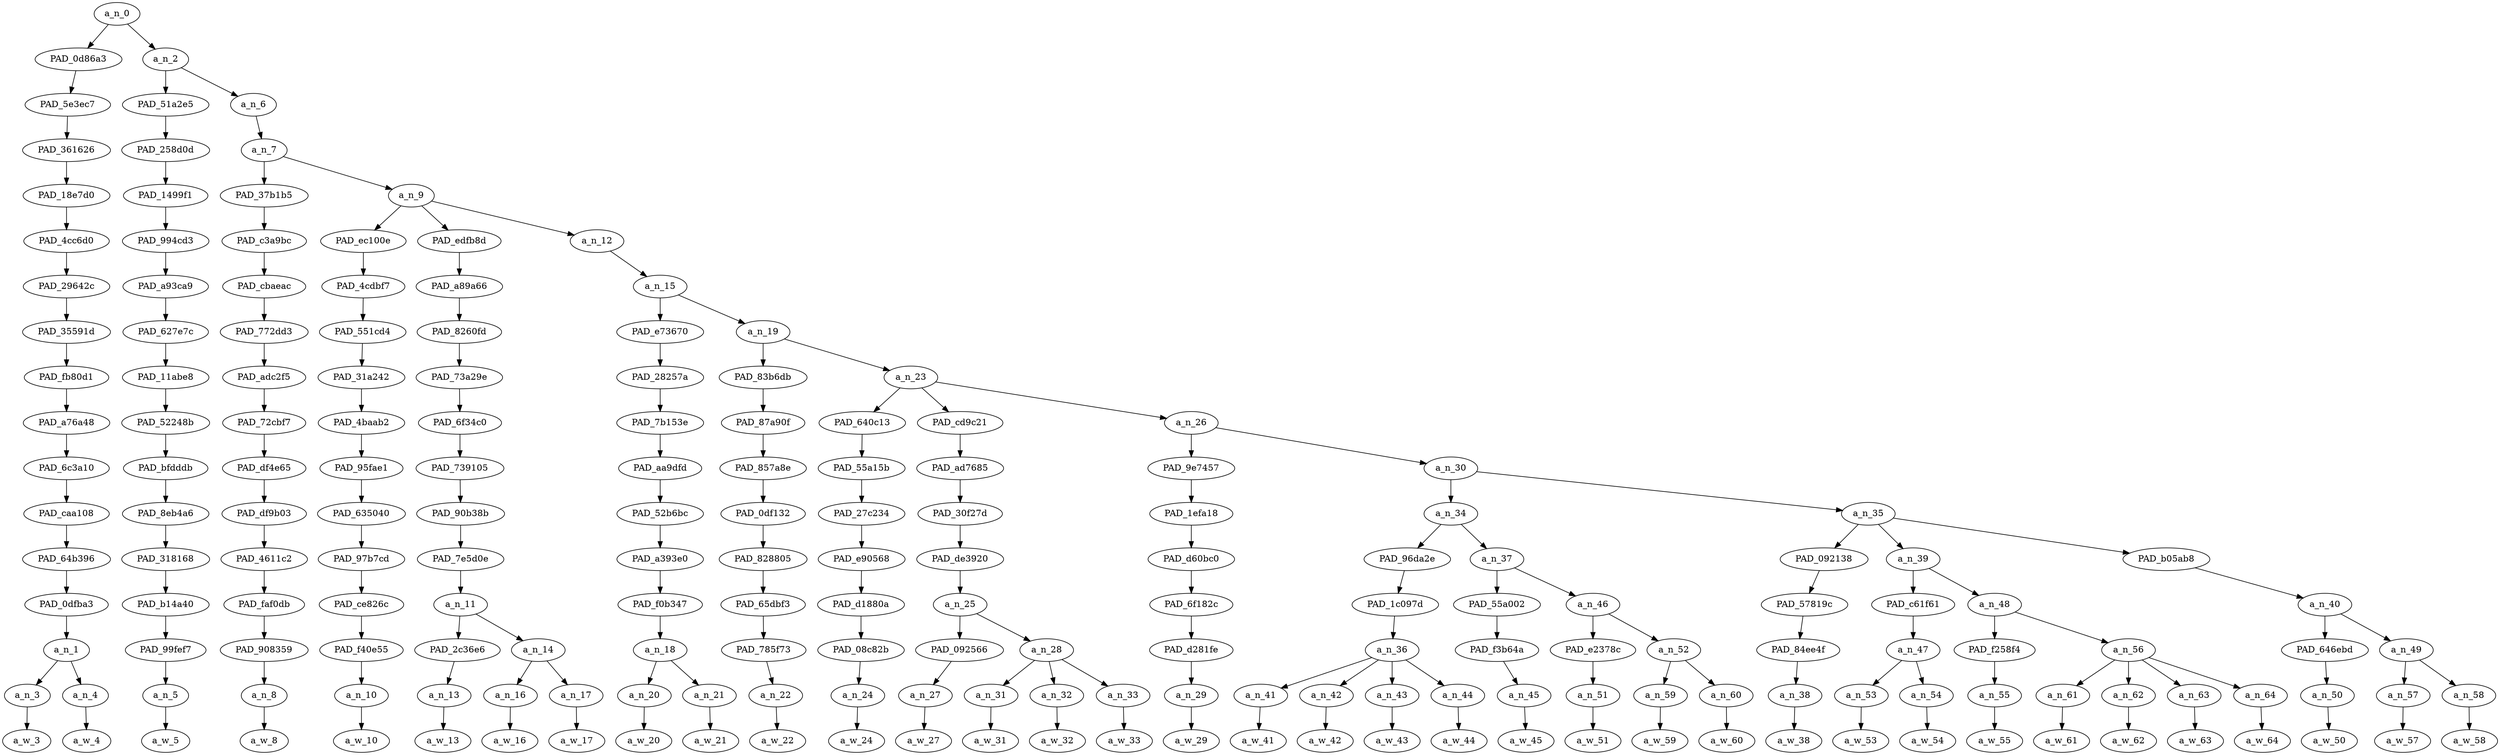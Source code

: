 strict digraph "" {
	a_n_0	[div_dir=1,
		index=0,
		level=16,
		pos="1.9663447627314814,16!",
		text_span="[0, 1, 2, 3, 4, 5, 6, 7, 8, 9, 10, 11, 12, 13, 14, 15, 16, 17, 18, 19, 20, 21, 22, 23, 24, 25, 26, 27, 28, 29, 30, 31, 32, 33, 34, \
35]",
		value=1.00000000];
	PAD_0d86a3	[div_dir=-1,
		index=0,
		level=15,
		pos="0.5,15!",
		text_span="[0, 1]",
		value=0.05593848];
	a_n_0 -> PAD_0d86a3;
	a_n_2	[div_dir=1,
		index=1,
		level=15,
		pos="3.432689525462963,15!",
		text_span="[2, 3, 4, 5, 6, 7, 8, 9, 10, 11, 12, 13, 14, 15, 16, 17, 18, 19, 20, 21, 22, 23, 24, 25, 26, 27, 28, 29, 30, 31, 32, 33, 34, 35]",
		value=0.94398283];
	a_n_0 -> a_n_2;
	PAD_5e3ec7	[div_dir=-1,
		index=0,
		level=14,
		pos="0.5,14!",
		text_span="[0, 1]",
		value=0.05593848];
	PAD_0d86a3 -> PAD_5e3ec7;
	PAD_361626	[div_dir=-1,
		index=0,
		level=13,
		pos="0.5,13!",
		text_span="[0, 1]",
		value=0.05593848];
	PAD_5e3ec7 -> PAD_361626;
	PAD_18e7d0	[div_dir=-1,
		index=0,
		level=12,
		pos="0.5,12!",
		text_span="[0, 1]",
		value=0.05593848];
	PAD_361626 -> PAD_18e7d0;
	PAD_4cc6d0	[div_dir=-1,
		index=0,
		level=11,
		pos="0.5,11!",
		text_span="[0, 1]",
		value=0.05593848];
	PAD_18e7d0 -> PAD_4cc6d0;
	PAD_29642c	[div_dir=-1,
		index=0,
		level=10,
		pos="0.5,10!",
		text_span="[0, 1]",
		value=0.05593848];
	PAD_4cc6d0 -> PAD_29642c;
	PAD_35591d	[div_dir=-1,
		index=0,
		level=9,
		pos="0.5,9!",
		text_span="[0, 1]",
		value=0.05593848];
	PAD_29642c -> PAD_35591d;
	PAD_fb80d1	[div_dir=-1,
		index=0,
		level=8,
		pos="0.5,8!",
		text_span="[0, 1]",
		value=0.05593848];
	PAD_35591d -> PAD_fb80d1;
	PAD_a76a48	[div_dir=-1,
		index=0,
		level=7,
		pos="0.5,7!",
		text_span="[0, 1]",
		value=0.05593848];
	PAD_fb80d1 -> PAD_a76a48;
	PAD_6c3a10	[div_dir=-1,
		index=0,
		level=6,
		pos="0.5,6!",
		text_span="[0, 1]",
		value=0.05593848];
	PAD_a76a48 -> PAD_6c3a10;
	PAD_caa108	[div_dir=-1,
		index=0,
		level=5,
		pos="0.5,5!",
		text_span="[0, 1]",
		value=0.05593848];
	PAD_6c3a10 -> PAD_caa108;
	PAD_64b396	[div_dir=-1,
		index=0,
		level=4,
		pos="0.5,4!",
		text_span="[0, 1]",
		value=0.05593848];
	PAD_caa108 -> PAD_64b396;
	PAD_0dfba3	[div_dir=-1,
		index=0,
		level=3,
		pos="0.5,3!",
		text_span="[0, 1]",
		value=0.05593848];
	PAD_64b396 -> PAD_0dfba3;
	a_n_1	[div_dir=-1,
		index=0,
		level=2,
		pos="0.5,2!",
		text_span="[0, 1]",
		value=0.05593848];
	PAD_0dfba3 -> a_n_1;
	a_n_3	[div_dir=-1,
		index=0,
		level=1,
		pos="0.0,1!",
		text_span="[0]",
		value=0.02799763];
	a_n_1 -> a_n_3;
	a_n_4	[div_dir=1,
		index=1,
		level=1,
		pos="1.0,1!",
		text_span="[1]",
		value=0.02788596];
	a_n_1 -> a_n_4;
	a_w_3	[div_dir=0,
		index=0,
		level=0,
		pos="0,0!",
		text_span="[0]",
		value=all];
	a_n_3 -> a_w_3;
	a_w_4	[div_dir=0,
		index=1,
		level=0,
		pos="1,0!",
		text_span="[1]",
		value=people];
	a_n_4 -> a_w_4;
	PAD_51a2e5	[div_dir=-1,
		index=1,
		level=14,
		pos="2.0,14!",
		text_span="[2]",
		value=0.02606526];
	a_n_2 -> PAD_51a2e5;
	a_n_6	[div_dir=1,
		index=2,
		level=14,
		pos="4.865379050925926,14!",
		text_span="[3, 4, 5, 6, 7, 8, 9, 10, 11, 12, 13, 14, 15, 16, 17, 18, 19, 20, 21, 22, 23, 24, 25, 26, 27, 28, 29, 30, 31, 32, 33, 34, 35]",
		value=0.91782349];
	a_n_2 -> a_n_6;
	PAD_258d0d	[div_dir=-1,
		index=1,
		level=13,
		pos="2.0,13!",
		text_span="[2]",
		value=0.02606526];
	PAD_51a2e5 -> PAD_258d0d;
	PAD_1499f1	[div_dir=-1,
		index=1,
		level=12,
		pos="2.0,12!",
		text_span="[2]",
		value=0.02606526];
	PAD_258d0d -> PAD_1499f1;
	PAD_994cd3	[div_dir=-1,
		index=1,
		level=11,
		pos="2.0,11!",
		text_span="[2]",
		value=0.02606526];
	PAD_1499f1 -> PAD_994cd3;
	PAD_a93ca9	[div_dir=-1,
		index=1,
		level=10,
		pos="2.0,10!",
		text_span="[2]",
		value=0.02606526];
	PAD_994cd3 -> PAD_a93ca9;
	PAD_627e7c	[div_dir=-1,
		index=1,
		level=9,
		pos="2.0,9!",
		text_span="[2]",
		value=0.02606526];
	PAD_a93ca9 -> PAD_627e7c;
	PAD_11abe8	[div_dir=-1,
		index=1,
		level=8,
		pos="2.0,8!",
		text_span="[2]",
		value=0.02606526];
	PAD_627e7c -> PAD_11abe8;
	PAD_52248b	[div_dir=-1,
		index=1,
		level=7,
		pos="2.0,7!",
		text_span="[2]",
		value=0.02606526];
	PAD_11abe8 -> PAD_52248b;
	PAD_bfdddb	[div_dir=-1,
		index=1,
		level=6,
		pos="2.0,6!",
		text_span="[2]",
		value=0.02606526];
	PAD_52248b -> PAD_bfdddb;
	PAD_8eb4a6	[div_dir=-1,
		index=1,
		level=5,
		pos="2.0,5!",
		text_span="[2]",
		value=0.02606526];
	PAD_bfdddb -> PAD_8eb4a6;
	PAD_318168	[div_dir=-1,
		index=1,
		level=4,
		pos="2.0,4!",
		text_span="[2]",
		value=0.02606526];
	PAD_8eb4a6 -> PAD_318168;
	PAD_b14a40	[div_dir=-1,
		index=1,
		level=3,
		pos="2.0,3!",
		text_span="[2]",
		value=0.02606526];
	PAD_318168 -> PAD_b14a40;
	PAD_99fef7	[div_dir=-1,
		index=1,
		level=2,
		pos="2.0,2!",
		text_span="[2]",
		value=0.02606526];
	PAD_b14a40 -> PAD_99fef7;
	a_n_5	[div_dir=-1,
		index=2,
		level=1,
		pos="2.0,1!",
		text_span="[2]",
		value=0.02606526];
	PAD_99fef7 -> a_n_5;
	a_w_5	[div_dir=0,
		index=2,
		level=0,
		pos="2,0!",
		text_span="[2]",
		value=deserve];
	a_n_5 -> a_w_5;
	a_n_7	[div_dir=1,
		index=2,
		level=13,
		pos="4.865379050925926,13!",
		text_span="[3, 4, 5, 6, 7, 8, 9, 10, 11, 12, 13, 14, 15, 16, 17, 18, 19, 20, 21, 22, 23, 24, 25, 26, 27, 28, 29, 30, 31, 32, 33, 34, 35]",
		value=0.91772029];
	a_n_6 -> a_n_7;
	PAD_37b1b5	[div_dir=1,
		index=2,
		level=12,
		pos="3.0,12!",
		text_span="[3]",
		value=0.01613163];
	a_n_7 -> PAD_37b1b5;
	a_n_9	[div_dir=1,
		index=3,
		level=12,
		pos="6.730758101851852,12!",
		text_span="[4, 5, 6, 7, 8, 9, 10, 11, 12, 13, 14, 15, 16, 17, 18, 19, 20, 21, 22, 23, 24, 25, 26, 27, 28, 29, 30, 31, 32, 33, 34, 35]",
		value=0.90148545];
	a_n_7 -> a_n_9;
	PAD_c3a9bc	[div_dir=1,
		index=2,
		level=11,
		pos="3.0,11!",
		text_span="[3]",
		value=0.01613163];
	PAD_37b1b5 -> PAD_c3a9bc;
	PAD_cbaeac	[div_dir=1,
		index=2,
		level=10,
		pos="3.0,10!",
		text_span="[3]",
		value=0.01613163];
	PAD_c3a9bc -> PAD_cbaeac;
	PAD_772dd3	[div_dir=1,
		index=2,
		level=9,
		pos="3.0,9!",
		text_span="[3]",
		value=0.01613163];
	PAD_cbaeac -> PAD_772dd3;
	PAD_adc2f5	[div_dir=1,
		index=2,
		level=8,
		pos="3.0,8!",
		text_span="[3]",
		value=0.01613163];
	PAD_772dd3 -> PAD_adc2f5;
	PAD_72cbf7	[div_dir=1,
		index=2,
		level=7,
		pos="3.0,7!",
		text_span="[3]",
		value=0.01613163];
	PAD_adc2f5 -> PAD_72cbf7;
	PAD_df4e65	[div_dir=1,
		index=2,
		level=6,
		pos="3.0,6!",
		text_span="[3]",
		value=0.01613163];
	PAD_72cbf7 -> PAD_df4e65;
	PAD_df9b03	[div_dir=1,
		index=2,
		level=5,
		pos="3.0,5!",
		text_span="[3]",
		value=0.01613163];
	PAD_df4e65 -> PAD_df9b03;
	PAD_4611c2	[div_dir=1,
		index=2,
		level=4,
		pos="3.0,4!",
		text_span="[3]",
		value=0.01613163];
	PAD_df9b03 -> PAD_4611c2;
	PAD_faf0db	[div_dir=1,
		index=2,
		level=3,
		pos="3.0,3!",
		text_span="[3]",
		value=0.01613163];
	PAD_4611c2 -> PAD_faf0db;
	PAD_908359	[div_dir=1,
		index=2,
		level=2,
		pos="3.0,2!",
		text_span="[3]",
		value=0.01613163];
	PAD_faf0db -> PAD_908359;
	a_n_8	[div_dir=1,
		index=3,
		level=1,
		pos="3.0,1!",
		text_span="[3]",
		value=0.01613163];
	PAD_908359 -> a_n_8;
	a_w_8	[div_dir=0,
		index=3,
		level=0,
		pos="3,0!",
		text_span="[3]",
		value=to];
	a_n_8 -> a_w_8;
	PAD_ec100e	[div_dir=1,
		index=3,
		level=11,
		pos="4.0,11!",
		text_span="[4]",
		value=0.02234008];
	a_n_9 -> PAD_ec100e;
	PAD_edfb8d	[div_dir=1,
		index=4,
		level=11,
		pos="5.75,11!",
		text_span="[5, 6, 7]",
		value=0.06484224];
	a_n_9 -> PAD_edfb8d;
	a_n_12	[div_dir=1,
		index=5,
		level=11,
		pos="10.442274305555555,11!",
		text_span="[8, 9, 10, 11, 12, 13, 14, 15, 16, 17, 18, 19, 20, 21, 22, 23, 24, 25, 26, 27, 28, 29, 30, 31, 32, 33, 34, 35]",
		value=0.81420399];
	a_n_9 -> a_n_12;
	PAD_4cdbf7	[div_dir=1,
		index=3,
		level=10,
		pos="4.0,10!",
		text_span="[4]",
		value=0.02234008];
	PAD_ec100e -> PAD_4cdbf7;
	PAD_551cd4	[div_dir=1,
		index=3,
		level=9,
		pos="4.0,9!",
		text_span="[4]",
		value=0.02234008];
	PAD_4cdbf7 -> PAD_551cd4;
	PAD_31a242	[div_dir=1,
		index=3,
		level=8,
		pos="4.0,8!",
		text_span="[4]",
		value=0.02234008];
	PAD_551cd4 -> PAD_31a242;
	PAD_4baab2	[div_dir=1,
		index=3,
		level=7,
		pos="4.0,7!",
		text_span="[4]",
		value=0.02234008];
	PAD_31a242 -> PAD_4baab2;
	PAD_95fae1	[div_dir=1,
		index=3,
		level=6,
		pos="4.0,6!",
		text_span="[4]",
		value=0.02234008];
	PAD_4baab2 -> PAD_95fae1;
	PAD_635040	[div_dir=1,
		index=3,
		level=5,
		pos="4.0,5!",
		text_span="[4]",
		value=0.02234008];
	PAD_95fae1 -> PAD_635040;
	PAD_97b7cd	[div_dir=1,
		index=3,
		level=4,
		pos="4.0,4!",
		text_span="[4]",
		value=0.02234008];
	PAD_635040 -> PAD_97b7cd;
	PAD_ce826c	[div_dir=1,
		index=3,
		level=3,
		pos="4.0,3!",
		text_span="[4]",
		value=0.02234008];
	PAD_97b7cd -> PAD_ce826c;
	PAD_f40e55	[div_dir=1,
		index=3,
		level=2,
		pos="4.0,2!",
		text_span="[4]",
		value=0.02234008];
	PAD_ce826c -> PAD_f40e55;
	a_n_10	[div_dir=1,
		index=4,
		level=1,
		pos="4.0,1!",
		text_span="[4]",
		value=0.02234008];
	PAD_f40e55 -> a_n_10;
	a_w_10	[div_dir=0,
		index=4,
		level=0,
		pos="4,0!",
		text_span="[4]",
		value=believe];
	a_n_10 -> a_w_10;
	PAD_a89a66	[div_dir=1,
		index=4,
		level=10,
		pos="5.75,10!",
		text_span="[5, 6, 7]",
		value=0.06484224];
	PAD_edfb8d -> PAD_a89a66;
	PAD_8260fd	[div_dir=1,
		index=4,
		level=9,
		pos="5.75,9!",
		text_span="[5, 6, 7]",
		value=0.06484224];
	PAD_a89a66 -> PAD_8260fd;
	PAD_73a29e	[div_dir=1,
		index=4,
		level=8,
		pos="5.75,8!",
		text_span="[5, 6, 7]",
		value=0.06484224];
	PAD_8260fd -> PAD_73a29e;
	PAD_6f34c0	[div_dir=1,
		index=4,
		level=7,
		pos="5.75,7!",
		text_span="[5, 6, 7]",
		value=0.06484224];
	PAD_73a29e -> PAD_6f34c0;
	PAD_739105	[div_dir=1,
		index=4,
		level=6,
		pos="5.75,6!",
		text_span="[5, 6, 7]",
		value=0.06484224];
	PAD_6f34c0 -> PAD_739105;
	PAD_90b38b	[div_dir=1,
		index=4,
		level=5,
		pos="5.75,5!",
		text_span="[5, 6, 7]",
		value=0.06484224];
	PAD_739105 -> PAD_90b38b;
	PAD_7e5d0e	[div_dir=1,
		index=4,
		level=4,
		pos="5.75,4!",
		text_span="[5, 6, 7]",
		value=0.06484224];
	PAD_90b38b -> PAD_7e5d0e;
	a_n_11	[div_dir=1,
		index=4,
		level=3,
		pos="5.75,3!",
		text_span="[5, 6, 7]",
		value=0.06484224];
	PAD_7e5d0e -> a_n_11;
	PAD_2c36e6	[div_dir=-1,
		index=4,
		level=2,
		pos="5.0,2!",
		text_span="[5]",
		value=0.01489419];
	a_n_11 -> PAD_2c36e6;
	a_n_14	[div_dir=1,
		index=5,
		level=2,
		pos="6.5,2!",
		text_span="[6, 7]",
		value=0.04993537];
	a_n_11 -> a_n_14;
	a_n_13	[div_dir=-1,
		index=5,
		level=1,
		pos="5.0,1!",
		text_span="[5]",
		value=0.01489419];
	PAD_2c36e6 -> a_n_13;
	a_w_13	[div_dir=0,
		index=5,
		level=0,
		pos="5,0!",
		text_span="[5]",
		value=in];
	a_n_13 -> a_w_13;
	a_n_16	[div_dir=1,
		index=6,
		level=1,
		pos="6.0,1!",
		text_span="[6]",
		value=0.01946974];
	a_n_14 -> a_n_16;
	a_n_17	[div_dir=-1,
		index=7,
		level=1,
		pos="7.0,1!",
		text_span="[7]",
		value=0.03042476];
	a_n_14 -> a_n_17;
	a_w_16	[div_dir=0,
		index=6,
		level=0,
		pos="6,0!",
		text_span="[6]",
		value=their];
	a_n_16 -> a_w_16;
	a_w_17	[div_dir=0,
		index=7,
		level=0,
		pos="7,0!",
		text_span="[7]",
		value=heritage];
	a_n_17 -> a_w_17;
	a_n_15	[div_dir=1,
		index=5,
		level=10,
		pos="10.442274305555555,10!",
		text_span="[8, 9, 10, 11, 12, 13, 14, 15, 16, 17, 18, 19, 20, 21, 22, 23, 24, 25, 26, 27, 28, 29, 30, 31, 32, 33, 34, 35]",
		value=0.81410884];
	a_n_12 -> a_n_15;
	PAD_e73670	[div_dir=-1,
		index=5,
		level=9,
		pos="8.5,9!",
		text_span="[8, 9]",
		value=0.04465235];
	a_n_15 -> PAD_e73670;
	a_n_19	[div_dir=1,
		index=6,
		level=9,
		pos="12.38454861111111,9!",
		text_span="[10, 11, 12, 13, 14, 15, 16, 17, 18, 19, 20, 21, 22, 23, 24, 25, 26, 27, 28, 29, 30, 31, 32, 33, 34, 35]",
		value=0.76936134];
	a_n_15 -> a_n_19;
	PAD_28257a	[div_dir=-1,
		index=5,
		level=8,
		pos="8.5,8!",
		text_span="[8, 9]",
		value=0.04465235];
	PAD_e73670 -> PAD_28257a;
	PAD_7b153e	[div_dir=-1,
		index=5,
		level=7,
		pos="8.5,7!",
		text_span="[8, 9]",
		value=0.04465235];
	PAD_28257a -> PAD_7b153e;
	PAD_aa9dfd	[div_dir=-1,
		index=5,
		level=6,
		pos="8.5,6!",
		text_span="[8, 9]",
		value=0.04465235];
	PAD_7b153e -> PAD_aa9dfd;
	PAD_52b6bc	[div_dir=-1,
		index=5,
		level=5,
		pos="8.5,5!",
		text_span="[8, 9]",
		value=0.04465235];
	PAD_aa9dfd -> PAD_52b6bc;
	PAD_a393e0	[div_dir=-1,
		index=5,
		level=4,
		pos="8.5,4!",
		text_span="[8, 9]",
		value=0.04465235];
	PAD_52b6bc -> PAD_a393e0;
	PAD_f0b347	[div_dir=-1,
		index=5,
		level=3,
		pos="8.5,3!",
		text_span="[8, 9]",
		value=0.04465235];
	PAD_a393e0 -> PAD_f0b347;
	a_n_18	[div_dir=-1,
		index=6,
		level=2,
		pos="8.5,2!",
		text_span="[8, 9]",
		value=0.04465235];
	PAD_f0b347 -> a_n_18;
	a_n_20	[div_dir=-1,
		index=8,
		level=1,
		pos="8.0,1!",
		text_span="[8]",
		value=0.01899203];
	a_n_18 -> a_n_20;
	a_n_21	[div_dir=-1,
		index=9,
		level=1,
		pos="9.0,1!",
		text_span="[9]",
		value=0.02561855];
	a_n_18 -> a_n_21;
	a_w_20	[div_dir=0,
		index=8,
		level=0,
		pos="8,0!",
		text_span="[8]",
		value=the];
	a_n_20 -> a_w_20;
	a_w_21	[div_dir=0,
		index=9,
		level=0,
		pos="9,0!",
		text_span="[9]",
		value=line];
	a_n_21 -> a_w_21;
	PAD_83b6db	[div_dir=1,
		index=6,
		level=8,
		pos="10.0,8!",
		text_span="[10]",
		value=0.01638741];
	a_n_19 -> PAD_83b6db;
	a_n_23	[div_dir=1,
		index=7,
		level=8,
		pos="14.769097222222223,8!",
		text_span="[11, 12, 13, 14, 15, 16, 17, 18, 19, 20, 21, 22, 23, 24, 25, 26, 27, 28, 29, 30, 31, 32, 33, 34, 35]",
		value=0.75286361];
	a_n_19 -> a_n_23;
	PAD_87a90f	[div_dir=1,
		index=6,
		level=7,
		pos="10.0,7!",
		text_span="[10]",
		value=0.01638741];
	PAD_83b6db -> PAD_87a90f;
	PAD_857a8e	[div_dir=1,
		index=6,
		level=6,
		pos="10.0,6!",
		text_span="[10]",
		value=0.01638741];
	PAD_87a90f -> PAD_857a8e;
	PAD_0df132	[div_dir=1,
		index=6,
		level=5,
		pos="10.0,5!",
		text_span="[10]",
		value=0.01638741];
	PAD_857a8e -> PAD_0df132;
	PAD_828805	[div_dir=1,
		index=6,
		level=4,
		pos="10.0,4!",
		text_span="[10]",
		value=0.01638741];
	PAD_0df132 -> PAD_828805;
	PAD_65dbf3	[div_dir=1,
		index=6,
		level=3,
		pos="10.0,3!",
		text_span="[10]",
		value=0.01638741];
	PAD_828805 -> PAD_65dbf3;
	PAD_785f73	[div_dir=1,
		index=7,
		level=2,
		pos="10.0,2!",
		text_span="[10]",
		value=0.01638741];
	PAD_65dbf3 -> PAD_785f73;
	a_n_22	[div_dir=1,
		index=10,
		level=1,
		pos="10.0,1!",
		text_span="[10]",
		value=0.01638741];
	PAD_785f73 -> a_n_22;
	a_w_22	[div_dir=0,
		index=10,
		level=0,
		pos="10,0!",
		text_span="[10]",
		value=is];
	a_n_22 -> a_w_22;
	PAD_640c13	[div_dir=-1,
		index=7,
		level=7,
		pos="11.0,7!",
		text_span="[11]",
		value=0.02370346];
	a_n_23 -> PAD_640c13;
	PAD_cd9c21	[div_dir=1,
		index=8,
		level=7,
		pos="13.0,7!",
		text_span="[12, 13, 14, 15]",
		value=0.09550952];
	a_n_23 -> PAD_cd9c21;
	a_n_26	[div_dir=1,
		index=9,
		level=7,
		pos="20.307291666666668,7!",
		text_span="[16, 17, 18, 19, 20, 21, 22, 23, 24, 25, 26, 27, 28, 29, 30, 31, 32, 33, 34, 35]",
		value=0.63353997];
	a_n_23 -> a_n_26;
	PAD_55a15b	[div_dir=-1,
		index=7,
		level=6,
		pos="11.0,6!",
		text_span="[11]",
		value=0.02370346];
	PAD_640c13 -> PAD_55a15b;
	PAD_27c234	[div_dir=-1,
		index=7,
		level=5,
		pos="11.0,5!",
		text_span="[11]",
		value=0.02370346];
	PAD_55a15b -> PAD_27c234;
	PAD_e90568	[div_dir=-1,
		index=7,
		level=4,
		pos="11.0,4!",
		text_span="[11]",
		value=0.02370346];
	PAD_27c234 -> PAD_e90568;
	PAD_d1880a	[div_dir=-1,
		index=7,
		level=3,
		pos="11.0,3!",
		text_span="[11]",
		value=0.02370346];
	PAD_e90568 -> PAD_d1880a;
	PAD_08c82b	[div_dir=-1,
		index=8,
		level=2,
		pos="11.0,2!",
		text_span="[11]",
		value=0.02370346];
	PAD_d1880a -> PAD_08c82b;
	a_n_24	[div_dir=-1,
		index=11,
		level=1,
		pos="11.0,1!",
		text_span="[11]",
		value=0.02370346];
	PAD_08c82b -> a_n_24;
	a_w_24	[div_dir=0,
		index=11,
		level=0,
		pos="11,0!",
		text_span="[11]",
		value=crossed];
	a_n_24 -> a_w_24;
	PAD_ad7685	[div_dir=1,
		index=8,
		level=6,
		pos="13.0,6!",
		text_span="[12, 13, 14, 15]",
		value=0.09550952];
	PAD_cd9c21 -> PAD_ad7685;
	PAD_30f27d	[div_dir=1,
		index=8,
		level=5,
		pos="13.0,5!",
		text_span="[12, 13, 14, 15]",
		value=0.09550952];
	PAD_ad7685 -> PAD_30f27d;
	PAD_de3920	[div_dir=1,
		index=8,
		level=4,
		pos="13.0,4!",
		text_span="[12, 13, 14, 15]",
		value=0.09550952];
	PAD_30f27d -> PAD_de3920;
	a_n_25	[div_dir=1,
		index=8,
		level=3,
		pos="13.0,3!",
		text_span="[12, 13, 14, 15]",
		value=0.09550952];
	PAD_de3920 -> a_n_25;
	PAD_092566	[div_dir=1,
		index=9,
		level=2,
		pos="12.0,2!",
		text_span="[12]",
		value=0.01610900];
	a_n_25 -> PAD_092566;
	a_n_28	[div_dir=1,
		index=10,
		level=2,
		pos="14.0,2!",
		text_span="[13, 14, 15]",
		value=0.07932641];
	a_n_25 -> a_n_28;
	a_n_27	[div_dir=1,
		index=12,
		level=1,
		pos="12.0,1!",
		text_span="[12]",
		value=0.01610900];
	PAD_092566 -> a_n_27;
	a_w_27	[div_dir=0,
		index=12,
		level=0,
		pos="12,0!",
		text_span="[12]",
		value=with];
	a_n_27 -> a_w_27;
	a_n_31	[div_dir=1,
		index=13,
		level=1,
		pos="13.0,1!",
		text_span="[13]",
		value=0.02668790];
	a_n_28 -> a_n_31;
	a_n_32	[div_dir=1,
		index=14,
		level=1,
		pos="14.0,1!",
		text_span="[14]",
		value=0.01623714];
	a_n_28 -> a_n_32;
	a_n_33	[div_dir=-1,
		index=15,
		level=1,
		pos="15.0,1!",
		text_span="[15]",
		value=0.03637932];
	a_n_28 -> a_n_33;
	a_w_31	[div_dir=0,
		index=13,
		level=0,
		pos="13,0!",
		text_span="[13]",
		value=violence];
	a_n_31 -> a_w_31;
	a_w_32	[div_dir=0,
		index=14,
		level=0,
		pos="14,0!",
		text_span="[14]",
		value=and];
	a_n_32 -> a_w_32;
	a_w_33	[div_dir=0,
		index=15,
		level=0,
		pos="15,0!",
		text_span="[15]",
		value=destruction];
	a_n_33 -> a_w_33;
	PAD_9e7457	[div_dir=1,
		index=9,
		level=6,
		pos="16.0,6!",
		text_span="[16]",
		value=0.01676398];
	a_n_26 -> PAD_9e7457;
	a_n_30	[div_dir=1,
		index=10,
		level=6,
		pos="24.614583333333336,6!",
		text_span="[17, 18, 19, 20, 21, 22, 23, 24, 25, 26, 27, 28, 29, 30, 31, 32, 33, 34, 35]",
		value=0.61667746];
	a_n_26 -> a_n_30;
	PAD_1efa18	[div_dir=1,
		index=9,
		level=5,
		pos="16.0,5!",
		text_span="[16]",
		value=0.01676398];
	PAD_9e7457 -> PAD_1efa18;
	PAD_d60bc0	[div_dir=1,
		index=9,
		level=4,
		pos="16.0,4!",
		text_span="[16]",
		value=0.01676398];
	PAD_1efa18 -> PAD_d60bc0;
	PAD_6f182c	[div_dir=1,
		index=9,
		level=3,
		pos="16.0,3!",
		text_span="[16]",
		value=0.01676398];
	PAD_d60bc0 -> PAD_6f182c;
	PAD_d281fe	[div_dir=1,
		index=11,
		level=2,
		pos="16.0,2!",
		text_span="[16]",
		value=0.01676398];
	PAD_6f182c -> PAD_d281fe;
	a_n_29	[div_dir=1,
		index=16,
		level=1,
		pos="16.0,1!",
		text_span="[16]",
		value=0.01676398];
	PAD_d281fe -> a_n_29;
	a_w_29	[div_dir=0,
		index=16,
		level=0,
		pos="16,0!",
		text_span="[16]",
		value=for];
	a_n_29 -> a_w_29;
	a_n_34	[div_dir=1,
		index=10,
		level=5,
		pos="20.1875,5!",
		text_span="[17, 18, 19, 20, 21, 22, 23, 24]",
		value=0.18769888];
	a_n_30 -> a_n_34;
	a_n_35	[div_dir=-1,
		index=11,
		level=5,
		pos="29.041666666666668,5!",
		text_span="[25, 26, 27, 28, 29, 30, 31, 32, 33, 34, 35]",
		value=0.42889677];
	a_n_30 -> a_n_35;
	PAD_96da2e	[div_dir=-1,
		index=10,
		level=4,
		pos="18.5,4!",
		text_span="[17, 18, 19, 20]",
		value=0.08435137];
	a_n_34 -> PAD_96da2e;
	a_n_37	[div_dir=1,
		index=11,
		level=4,
		pos="21.875,4!",
		text_span="[21, 22, 23, 24]",
		value=0.10320376];
	a_n_34 -> a_n_37;
	PAD_1c097d	[div_dir=-1,
		index=10,
		level=3,
		pos="18.5,3!",
		text_span="[17, 18, 19, 20]",
		value=0.08435137];
	PAD_96da2e -> PAD_1c097d;
	a_n_36	[div_dir=-1,
		index=12,
		level=2,
		pos="18.5,2!",
		text_span="[17, 18, 19, 20]",
		value=0.08435137];
	PAD_1c097d -> a_n_36;
	a_n_41	[div_dir=1,
		index=17,
		level=1,
		pos="17.0,1!",
		text_span="[17]",
		value=0.01604252];
	a_n_36 -> a_n_41;
	a_n_42	[div_dir=1,
		index=18,
		level=1,
		pos="18.0,1!",
		text_span="[18]",
		value=0.01699032];
	a_n_36 -> a_n_42;
	a_n_43	[div_dir=-1,
		index=19,
		level=1,
		pos="19.0,1!",
		text_span="[19]",
		value=0.02917223];
	a_n_36 -> a_n_43;
	a_n_44	[div_dir=-1,
		index=20,
		level=1,
		pos="20.0,1!",
		text_span="[20]",
		value=0.02212708];
	a_n_36 -> a_n_44;
	a_w_41	[div_dir=0,
		index=17,
		level=0,
		pos="17,0!",
		text_span="[17]",
		value=the1];
	a_n_41 -> a_w_41;
	a_w_42	[div_dir=0,
		index=18,
		level=0,
		pos="18,0!",
		text_span="[18]",
		value=only];
	a_n_42 -> a_w_42;
	a_w_43	[div_dir=0,
		index=19,
		level=0,
		pos="19,0!",
		text_span="[19]",
		value=moral];
	a_n_43 -> a_w_43;
	a_w_44	[div_dir=0,
		index=20,
		level=0,
		pos="20,0!",
		text_span="[20]",
		value=reason];
	a_n_44 -> a_w_44;
	PAD_55a002	[div_dir=-1,
		index=11,
		level=3,
		pos="21.0,3!",
		text_span="[21]",
		value=0.01575737];
	a_n_37 -> PAD_55a002;
	a_n_46	[div_dir=1,
		index=12,
		level=3,
		pos="22.75,3!",
		text_span="[22, 23, 24]",
		value=0.08722080];
	a_n_37 -> a_n_46;
	PAD_f3b64a	[div_dir=-1,
		index=13,
		level=2,
		pos="21.0,2!",
		text_span="[21]",
		value=0.01575737];
	PAD_55a002 -> PAD_f3b64a;
	a_n_45	[div_dir=-1,
		index=21,
		level=1,
		pos="21.0,1!",
		text_span="[21]",
		value=0.01575737];
	PAD_f3b64a -> a_n_45;
	a_w_45	[div_dir=0,
		index=21,
		level=0,
		pos="21,0!",
		text_span="[21]",
		value=for1];
	a_n_45 -> a_w_45;
	PAD_e2378c	[div_dir=1,
		index=14,
		level=2,
		pos="22.0,2!",
		text_span="[22]",
		value=0.04805557];
	a_n_46 -> PAD_e2378c;
	a_n_52	[div_dir=1,
		index=15,
		level=2,
		pos="23.5,2!",
		text_span="[23, 24]",
		value=0.03889074];
	a_n_46 -> a_n_52;
	a_n_51	[div_dir=1,
		index=22,
		level=1,
		pos="22.0,1!",
		text_span="[22]",
		value=0.04805557];
	PAD_e2378c -> a_n_51;
	a_w_51	[div_dir=0,
		index=22,
		level=0,
		pos="22,0!",
		text_span="[22]",
		value=govt];
	a_n_51 -> a_w_51;
	a_n_59	[div_dir=1,
		index=23,
		level=1,
		pos="23.0,1!",
		text_span="[23]",
		value=0.01618917];
	a_n_52 -> a_n_59;
	a_n_60	[div_dir=1,
		index=24,
		level=1,
		pos="24.0,1!",
		text_span="[24]",
		value=0.02265192];
	a_n_52 -> a_n_60;
	a_w_59	[div_dir=0,
		index=23,
		level=0,
		pos="23,0!",
		text_span="[23]",
		value=to1];
	a_n_59 -> a_w_59;
	a_w_60	[div_dir=0,
		index=24,
		level=0,
		pos="24,0!",
		text_span="[24]",
		value=exist];
	a_n_60 -> a_w_60;
	PAD_092138	[div_dir=-1,
		index=12,
		level=4,
		pos="25.0,4!",
		text_span="[25]",
		value=0.01797713];
	a_n_35 -> PAD_092138;
	a_n_39	[div_dir=1,
		index=13,
		level=4,
		pos="27.875,4!",
		text_span="[26, 27, 28, 29, 30, 31, 32]",
		value=0.18085797];
	a_n_35 -> a_n_39;
	PAD_b05ab8	[div_dir=-1,
		index=14,
		level=4,
		pos="34.25,4!",
		text_span="[33, 34, 35]",
		value=0.23005070];
	a_n_35 -> PAD_b05ab8;
	PAD_57819c	[div_dir=-1,
		index=13,
		level=3,
		pos="25.0,3!",
		text_span="[25]",
		value=0.01797713];
	PAD_092138 -> PAD_57819c;
	PAD_84ee4f	[div_dir=-1,
		index=16,
		level=2,
		pos="25.0,2!",
		text_span="[25]",
		value=0.01797713];
	PAD_57819c -> PAD_84ee4f;
	a_n_38	[div_dir=-1,
		index=25,
		level=1,
		pos="25.0,1!",
		text_span="[25]",
		value=0.01797713];
	PAD_84ee4f -> a_n_38;
	a_w_38	[div_dir=0,
		index=25,
		level=0,
		pos="25,0!",
		text_span="[25]",
		value=is1];
	a_n_38 -> a_w_38;
	PAD_c61f61	[div_dir=1,
		index=14,
		level=3,
		pos="26.5,3!",
		text_span="[26, 27]",
		value=0.03930998];
	a_n_39 -> PAD_c61f61;
	a_n_48	[div_dir=1,
		index=15,
		level=3,
		pos="29.25,3!",
		text_span="[28, 29, 30, 31, 32]",
		value=0.14135451];
	a_n_39 -> a_n_48;
	a_n_47	[div_dir=1,
		index=17,
		level=2,
		pos="26.5,2!",
		text_span="[26, 27]",
		value=0.03930998];
	PAD_c61f61 -> a_n_47;
	a_n_53	[div_dir=-1,
		index=26,
		level=1,
		pos="26.0,1!",
		text_span="[26]",
		value=0.01437838];
	a_n_47 -> a_n_53;
	a_n_54	[div_dir=1,
		index=27,
		level=1,
		pos="27.0,1!",
		text_span="[27]",
		value=0.02491791];
	a_n_47 -> a_n_54;
	a_w_53	[div_dir=0,
		index=26,
		level=0,
		pos="26,0!",
		text_span="[26]",
		value=the2];
	a_n_53 -> a_w_53;
	a_w_54	[div_dir=0,
		index=27,
		level=0,
		pos="27,0!",
		text_span="[27]",
		value=protection];
	a_n_54 -> a_w_54;
	PAD_f258f4	[div_dir=1,
		index=18,
		level=2,
		pos="28.0,2!",
		text_span="[28]",
		value=0.01837638];
	a_n_48 -> PAD_f258f4;
	a_n_56	[div_dir=1,
		index=19,
		level=2,
		pos="30.5,2!",
		text_span="[29, 30, 31, 32]",
		value=0.12275951];
	a_n_48 -> a_n_56;
	a_n_55	[div_dir=1,
		index=28,
		level=1,
		pos="28.0,1!",
		text_span="[28]",
		value=0.01837638];
	PAD_f258f4 -> a_n_55;
	a_w_55	[div_dir=0,
		index=28,
		level=0,
		pos="28,0!",
		text_span="[28]",
		value=of];
	a_n_55 -> a_w_55;
	a_n_61	[div_dir=1,
		index=29,
		level=1,
		pos="29.0,1!",
		text_span="[29]",
		value=0.03083202];
	a_n_56 -> a_n_61;
	a_n_62	[div_dir=1,
		index=30,
		level=1,
		pos="30.0,1!",
		text_span="[30]",
		value=0.03564513];
	a_n_56 -> a_n_62;
	a_n_63	[div_dir=-1,
		index=31,
		level=1,
		pos="31.0,1!",
		text_span="[31]",
		value=0.02234868];
	a_n_56 -> a_n_63;
	a_n_64	[div_dir=1,
		index=32,
		level=1,
		pos="32.0,1!",
		text_span="[32]",
		value=0.03370557];
	a_n_56 -> a_n_64;
	a_w_61	[div_dir=0,
		index=29,
		level=0,
		pos="29,0!",
		text_span="[29]",
		value=rights];
	a_n_61 -> a_w_61;
	a_w_62	[div_dir=0,
		index=30,
		level=0,
		pos="30,0!",
		text_span="[30]",
		value=property];
	a_n_62 -> a_w_62;
	a_w_63	[div_dir=0,
		index=31,
		level=0,
		pos="31,0!",
		text_span="[31]",
		value=and1];
	a_n_63 -> a_w_63;
	a_w_64	[div_dir=0,
		index=32,
		level=0,
		pos="32,0!",
		text_span="[32]",
		value=person];
	a_n_64 -> a_w_64;
	a_n_40	[div_dir=-1,
		index=16,
		level=3,
		pos="34.25,3!",
		text_span="[33, 34, 35]",
		value=0.23005070];
	PAD_b05ab8 -> a_n_40;
	PAD_646ebd	[div_dir=-1,
		index=21,
		level=2,
		pos="35.0,2!",
		text_span="[35]",
		value=0.16445752];
	a_n_40 -> PAD_646ebd;
	a_n_49	[div_dir=-1,
		index=20,
		level=2,
		pos="33.5,2!",
		text_span="[33, 34]",
		value=0.06538173];
	a_n_40 -> a_n_49;
	a_n_50	[div_dir=-1,
		index=35,
		level=1,
		pos="35.0,1!",
		text_span="[35]",
		value=0.16445752];
	PAD_646ebd -> a_n_50;
	a_w_50	[div_dir=0,
		index=35,
		level=0,
		pos="35,0!",
		text_span="[35]",
		value=demonization];
	a_n_50 -> a_w_50;
	a_n_57	[div_dir=-1,
		index=33,
		level=1,
		pos="33.0,1!",
		text_span="[33]",
		value=0.02702852];
	a_n_49 -> a_n_57;
	a_n_58	[div_dir=-1,
		index=34,
		level=1,
		pos="34.0,1!",
		text_span="[34]",
		value=0.03816716];
	a_n_49 -> a_n_58;
	a_w_57	[div_dir=0,
		index=33,
		level=0,
		pos="33,0!",
		text_span="[33]",
		value=no];
	a_n_57 -> a_w_57;
	a_w_58	[div_dir=0,
		index=34,
		level=0,
		pos="34,0!",
		text_span="[34]",
		value=more];
	a_n_58 -> a_w_58;
}
